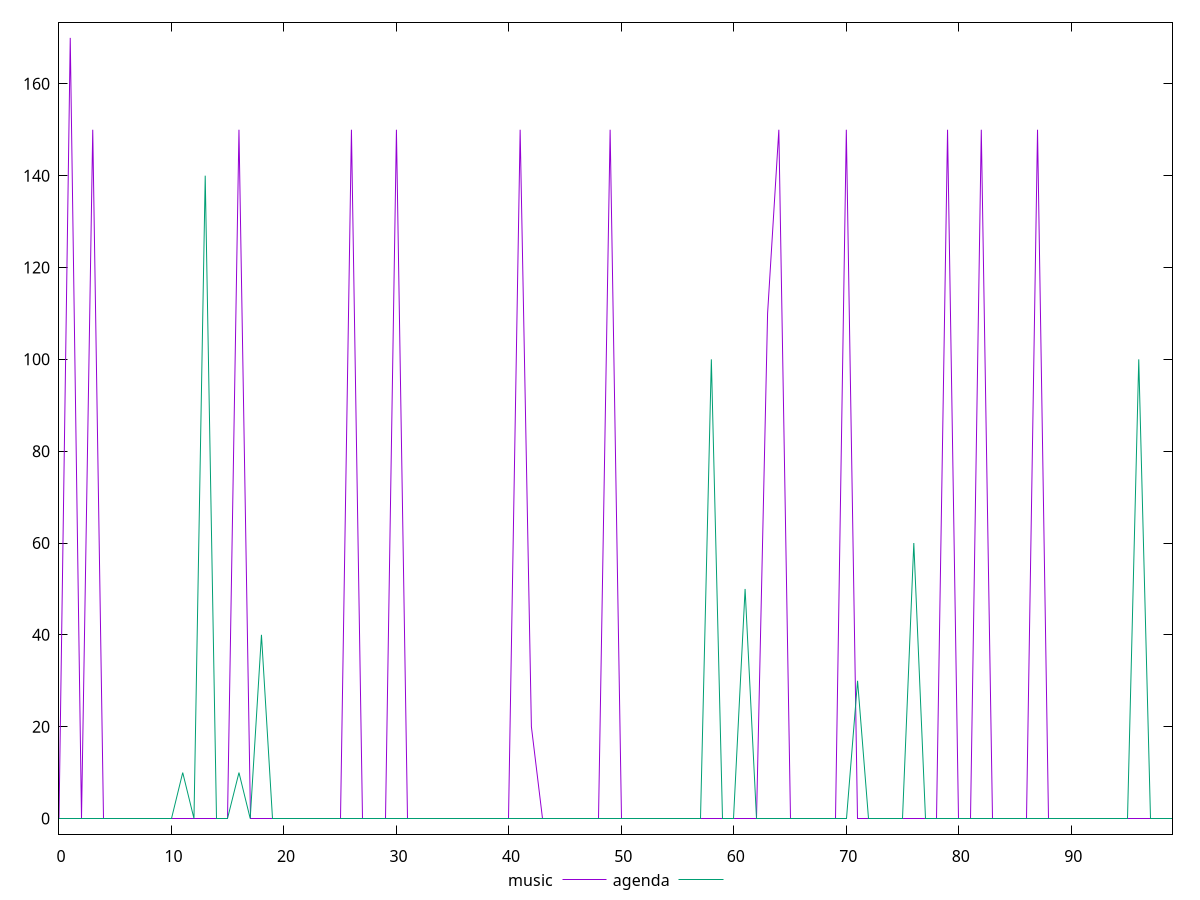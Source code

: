 reset

$music <<EOF
0 0
1 170
2 0
3 150
4 0
5 0
6 0
7 0
8 0
9 0
10 0
11 0
12 0
13 0
14 0
15 0
16 150
17 0
18 0
19 0
20 0
21 0
22 0
23 0
24 0
25 0
26 150
27 0
28 0
29 0
30 150
31 0
32 0
33 0
34 0
35 0
36 0
37 0
38 0
39 0
40 0
41 150
42 20
43 0
44 0
45 0
46 0
47 0
48 0
49 150
50 0
51 0
52 0
53 0
54 0
55 0
56 0
57 0
58 0
59 0
60 0
61 0
62 0
63 110
64 150
65 0
66 0
67 0
68 0
69 0
70 150
71 0
72 0
73 0
74 0
75 0
76 0
77 0
78 0
79 150
80 0
81 0
82 150
83 0
84 0
85 0
86 0
87 150
88 0
89 0
90 0
91 0
92 0
93 0
94 0
95 0
96 0
97 0
98 0
99 0
EOF

$agenda <<EOF
0 0
1 0
2 0
3 0
4 0
5 0
6 0
7 0
8 0
9 0
10 0
11 10
12 0
13 140
14 0
15 0
16 10
17 0
18 40
19 0
20 0
21 0
22 0
23 0
24 0
25 0
26 0
27 0
28 0
29 0
30 0
31 0
32 0
33 0
34 0
35 0
36 0
37 0
38 0
39 0
40 0
41 0
42 0
43 0
44 0
45 0
46 0
47 0
48 0
49 0
50 0
51 0
52 0
53 0
54 0
55 0
56 0
57 0
58 100
59 0
60 0
61 50
62 0
63 0
64 0
65 0
66 0
67 0
68 0
69 0
70 0
71 30
72 0
73 0
74 0
75 0
76 60
77 0
78 0
79 0
80 0
81 0
82 0
83 0
84 0
85 0
86 0
87 0
88 0
89 0
90 0
91 0
92 0
93 0
94 0
95 0
96 100
97 0
98 0
99 0
EOF

set key outside below
set xrange [0:99]
set yrange [-3.4:173.4]
set trange [-3.4:173.4]
set terminal svg size 640, 520 enhanced background rgb 'white'
set output "reports/report_00028_2021-02-24T12-49-42.674Z/unused-css-rules/comparison/line/0_vs_1.svg"

plot $music title "music" with line, \
     $agenda title "agenda" with line

reset
